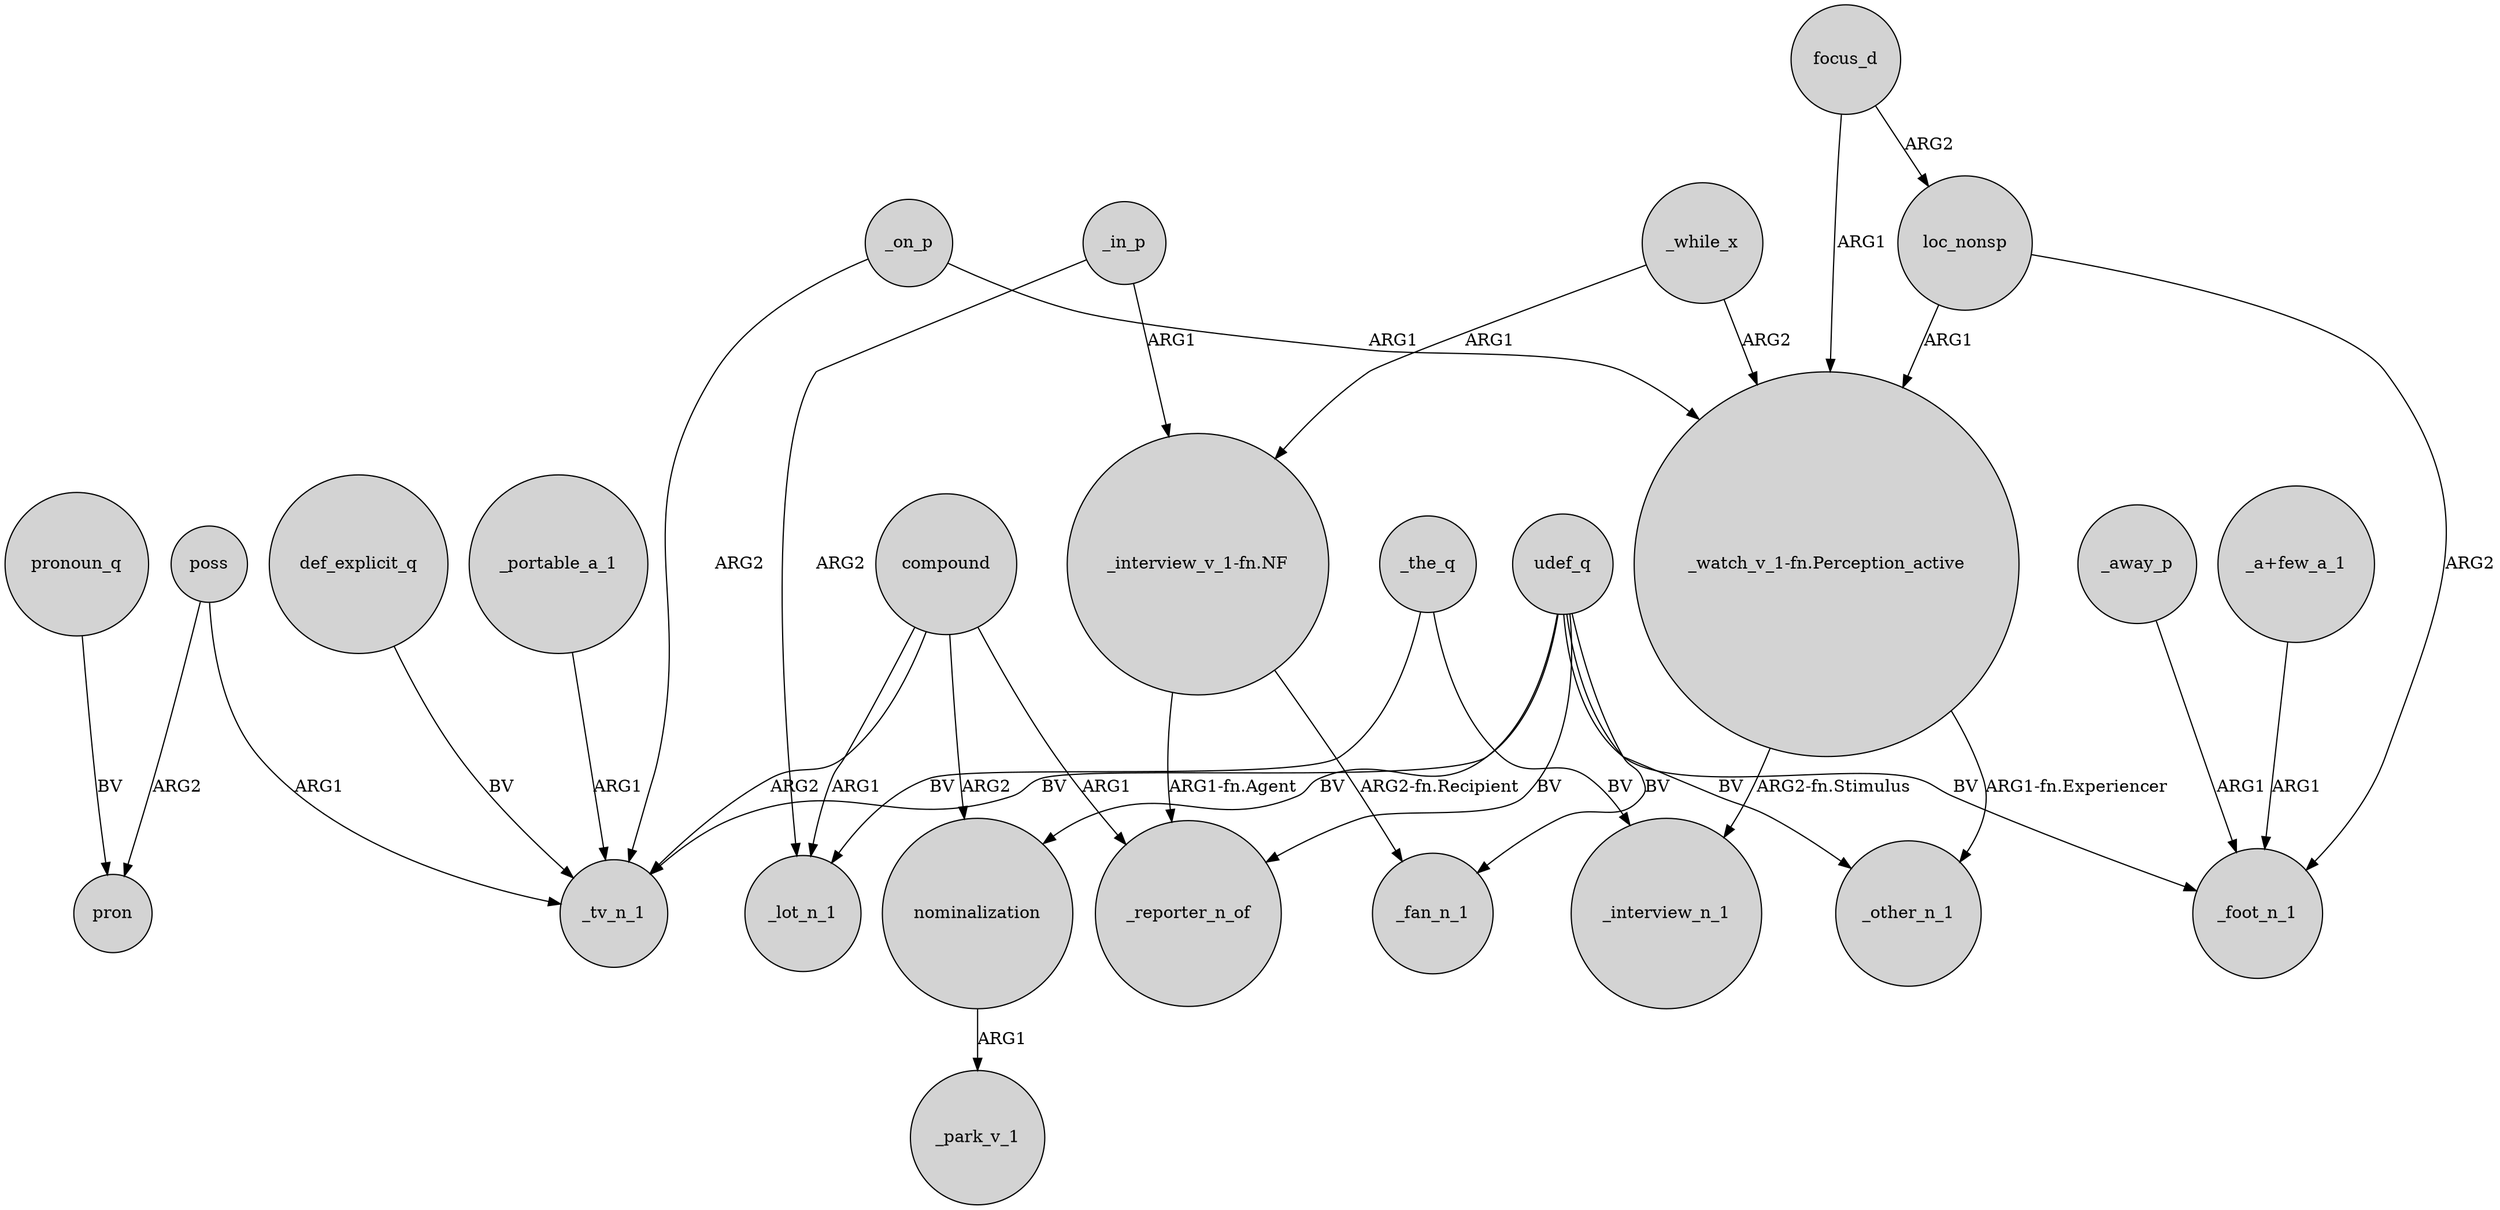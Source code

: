 digraph {
	node [shape=circle style=filled]
	"_interview_v_1-fn.NF" -> _reporter_n_of [label="ARG1-fn.Agent"]
	"_a+few_a_1" -> _foot_n_1 [label=ARG1]
	focus_d -> loc_nonsp [label=ARG2]
	compound -> _reporter_n_of [label=ARG1]
	poss -> pron [label=ARG2]
	"_watch_v_1-fn.Perception_active" -> _interview_n_1 [label="ARG2-fn.Stimulus"]
	loc_nonsp -> "_watch_v_1-fn.Perception_active" [label=ARG1]
	compound -> _tv_n_1 [label=ARG2]
	udef_q -> _tv_n_1 [label=BV]
	loc_nonsp -> _foot_n_1 [label=ARG2]
	udef_q -> _fan_n_1 [label=BV]
	poss -> _tv_n_1 [label=ARG1]
	_in_p -> _lot_n_1 [label=ARG2]
	compound -> nominalization [label=ARG2]
	_away_p -> _foot_n_1 [label=ARG1]
	_on_p -> _tv_n_1 [label=ARG2]
	_portable_a_1 -> _tv_n_1 [label=ARG1]
	_on_p -> "_watch_v_1-fn.Perception_active" [label=ARG1]
	udef_q -> _other_n_1 [label=BV]
	pronoun_q -> pron [label=BV]
	"_watch_v_1-fn.Perception_active" -> _other_n_1 [label="ARG1-fn.Experiencer"]
	udef_q -> _foot_n_1 [label=BV]
	compound -> _lot_n_1 [label=ARG1]
	_the_q -> _lot_n_1 [label=BV]
	"_interview_v_1-fn.NF" -> _fan_n_1 [label="ARG2-fn.Recipient"]
	_while_x -> "_interview_v_1-fn.NF" [label=ARG1]
	_in_p -> "_interview_v_1-fn.NF" [label=ARG1]
	udef_q -> _reporter_n_of [label=BV]
	focus_d -> "_watch_v_1-fn.Perception_active" [label=ARG1]
	udef_q -> nominalization [label=BV]
	_while_x -> "_watch_v_1-fn.Perception_active" [label=ARG2]
	_the_q -> _interview_n_1 [label=BV]
	def_explicit_q -> _tv_n_1 [label=BV]
	nominalization -> _park_v_1 [label=ARG1]
}
